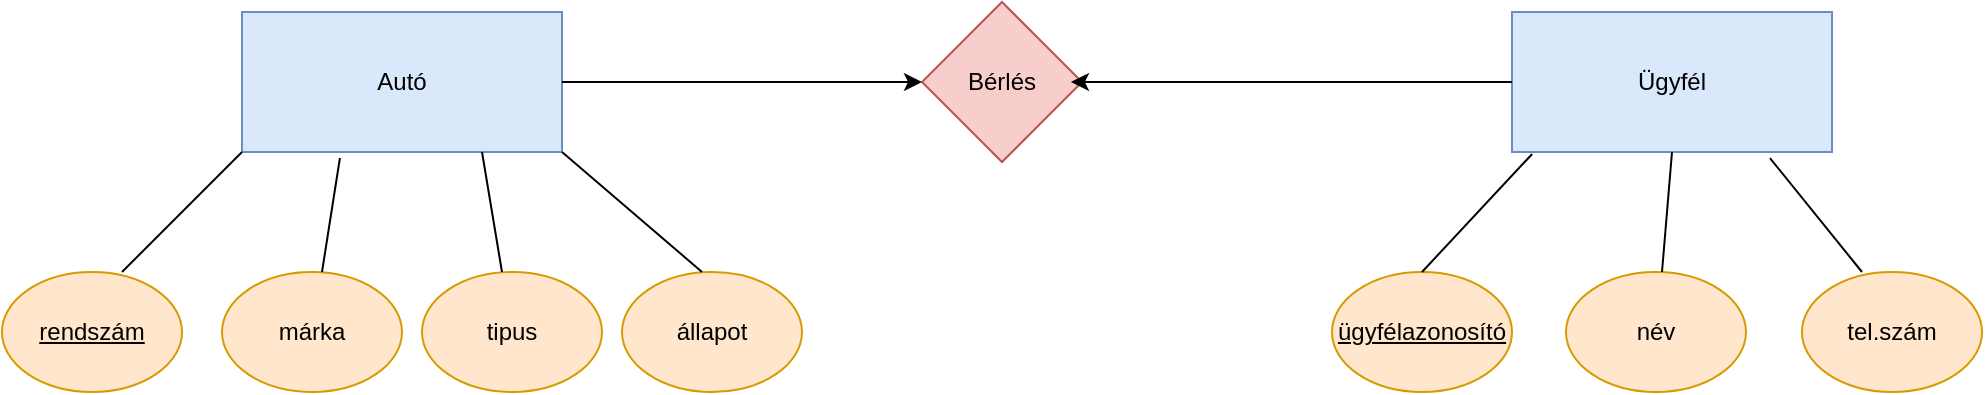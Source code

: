 <mxfile version="24.7.17">
  <diagram name="1 oldal" id="ZYxnsCM2_cjTRUYWAaXu">
    <mxGraphModel dx="1725" dy="782" grid="1" gridSize="10" guides="1" tooltips="1" connect="1" arrows="1" fold="1" page="1" pageScale="1" pageWidth="291" pageHeight="413" math="0" shadow="0">
      <root>
        <mxCell id="0" />
        <mxCell id="1" parent="0" />
        <mxCell id="Ieq8klNrTCmySYKByaQ4-1" value="Autó" style="rounded=0;whiteSpace=wrap;html=1;fillColor=#dae8fc;strokeColor=#6c8ebf;" vertex="1" parent="1">
          <mxGeometry x="-170" y="130" width="160" height="70" as="geometry" />
        </mxCell>
        <mxCell id="Ieq8klNrTCmySYKByaQ4-2" value="Ügyfél" style="rounded=0;whiteSpace=wrap;html=1;fillColor=#dae8fc;strokeColor=#6c8ebf;" vertex="1" parent="1">
          <mxGeometry x="465" y="130" width="160" height="70" as="geometry" />
        </mxCell>
        <mxCell id="Ieq8klNrTCmySYKByaQ4-3" value="Bérlés" style="rhombus;whiteSpace=wrap;html=1;fillColor=#f8cecc;strokeColor=#b85450;" vertex="1" parent="1">
          <mxGeometry x="170" y="125" width="80" height="80" as="geometry" />
        </mxCell>
        <mxCell id="Ieq8klNrTCmySYKByaQ4-4" value="" style="endArrow=classic;html=1;rounded=0;entryX=0;entryY=0.5;entryDx=0;entryDy=0;exitX=1;exitY=0.5;exitDx=0;exitDy=0;" edge="1" parent="1" source="Ieq8klNrTCmySYKByaQ4-1" target="Ieq8klNrTCmySYKByaQ4-3">
          <mxGeometry width="50" height="50" relative="1" as="geometry">
            <mxPoint x="-80" y="175" as="sourcePoint" />
            <mxPoint x="-30" y="125" as="targetPoint" />
          </mxGeometry>
        </mxCell>
        <mxCell id="Ieq8klNrTCmySYKByaQ4-5" value="" style="endArrow=classic;html=1;rounded=0;exitX=0;exitY=0.5;exitDx=0;exitDy=0;entryX=0.931;entryY=0.5;entryDx=0;entryDy=0;entryPerimeter=0;" edge="1" parent="1" source="Ieq8klNrTCmySYKByaQ4-2" target="Ieq8klNrTCmySYKByaQ4-3">
          <mxGeometry width="50" height="50" relative="1" as="geometry">
            <mxPoint x="120" y="420" as="sourcePoint" />
            <mxPoint x="190" y="165" as="targetPoint" />
            <Array as="points" />
          </mxGeometry>
        </mxCell>
        <mxCell id="Ieq8klNrTCmySYKByaQ4-6" value="&lt;u&gt;rendszám&lt;/u&gt;" style="ellipse;whiteSpace=wrap;html=1;fillColor=#ffe6cc;strokeColor=#d79b00;" vertex="1" parent="1">
          <mxGeometry x="-290" y="260" width="90" height="60" as="geometry" />
        </mxCell>
        <mxCell id="Ieq8klNrTCmySYKByaQ4-7" value="márka" style="ellipse;whiteSpace=wrap;html=1;fillColor=#ffe6cc;strokeColor=#d79b00;" vertex="1" parent="1">
          <mxGeometry x="-180" y="260" width="90" height="60" as="geometry" />
        </mxCell>
        <mxCell id="Ieq8klNrTCmySYKByaQ4-8" value="tipus" style="ellipse;whiteSpace=wrap;html=1;fillColor=#ffe6cc;strokeColor=#d79b00;" vertex="1" parent="1">
          <mxGeometry x="-80" y="260" width="90" height="60" as="geometry" />
        </mxCell>
        <mxCell id="Ieq8klNrTCmySYKByaQ4-9" value="állapot" style="ellipse;whiteSpace=wrap;html=1;fillColor=#ffe6cc;strokeColor=#d79b00;" vertex="1" parent="1">
          <mxGeometry x="20" y="260" width="90" height="60" as="geometry" />
        </mxCell>
        <mxCell id="Ieq8klNrTCmySYKByaQ4-10" value="&lt;u&gt;ügyfélazonosító&lt;/u&gt;" style="ellipse;whiteSpace=wrap;html=1;fillColor=#ffe6cc;strokeColor=#d79b00;" vertex="1" parent="1">
          <mxGeometry x="375" y="260" width="90" height="60" as="geometry" />
        </mxCell>
        <mxCell id="Ieq8klNrTCmySYKByaQ4-11" value="név" style="ellipse;whiteSpace=wrap;html=1;fillColor=#ffe6cc;strokeColor=#d79b00;" vertex="1" parent="1">
          <mxGeometry x="492" y="260" width="90" height="60" as="geometry" />
        </mxCell>
        <mxCell id="Ieq8klNrTCmySYKByaQ4-12" value="tel.szám" style="ellipse;whiteSpace=wrap;html=1;fillColor=#ffe6cc;strokeColor=#d79b00;" vertex="1" parent="1">
          <mxGeometry x="610" y="260" width="90" height="60" as="geometry" />
        </mxCell>
        <mxCell id="Ieq8klNrTCmySYKByaQ4-14" value="" style="endArrow=none;html=1;rounded=0;entryX=0;entryY=1;entryDx=0;entryDy=0;" edge="1" parent="1" target="Ieq8klNrTCmySYKByaQ4-1">
          <mxGeometry width="50" height="50" relative="1" as="geometry">
            <mxPoint x="-230" y="260" as="sourcePoint" />
            <mxPoint x="-180" y="210" as="targetPoint" />
          </mxGeometry>
        </mxCell>
        <mxCell id="Ieq8klNrTCmySYKByaQ4-15" value="" style="endArrow=none;html=1;rounded=0;entryX=0.306;entryY=1.043;entryDx=0;entryDy=0;entryPerimeter=0;" edge="1" parent="1" target="Ieq8klNrTCmySYKByaQ4-1">
          <mxGeometry width="50" height="50" relative="1" as="geometry">
            <mxPoint x="-130" y="260" as="sourcePoint" />
            <mxPoint x="-80" y="210" as="targetPoint" />
          </mxGeometry>
        </mxCell>
        <mxCell id="Ieq8klNrTCmySYKByaQ4-16" value="" style="endArrow=none;html=1;rounded=0;entryX=0.75;entryY=1;entryDx=0;entryDy=0;" edge="1" parent="1" target="Ieq8klNrTCmySYKByaQ4-1">
          <mxGeometry width="50" height="50" relative="1" as="geometry">
            <mxPoint x="-40" y="260" as="sourcePoint" />
            <mxPoint x="10" y="210" as="targetPoint" />
          </mxGeometry>
        </mxCell>
        <mxCell id="Ieq8klNrTCmySYKByaQ4-17" value="" style="endArrow=none;html=1;rounded=0;entryX=1;entryY=1;entryDx=0;entryDy=0;" edge="1" parent="1" target="Ieq8klNrTCmySYKByaQ4-1">
          <mxGeometry width="50" height="50" relative="1" as="geometry">
            <mxPoint x="60" y="260" as="sourcePoint" />
            <mxPoint x="110" y="210" as="targetPoint" />
          </mxGeometry>
        </mxCell>
        <mxCell id="Ieq8klNrTCmySYKByaQ4-18" value="" style="endArrow=none;html=1;rounded=0;entryX=0.063;entryY=1.014;entryDx=0;entryDy=0;entryPerimeter=0;" edge="1" parent="1" target="Ieq8klNrTCmySYKByaQ4-2">
          <mxGeometry width="50" height="50" relative="1" as="geometry">
            <mxPoint x="420" y="260" as="sourcePoint" />
            <mxPoint x="470" y="210" as="targetPoint" />
          </mxGeometry>
        </mxCell>
        <mxCell id="Ieq8klNrTCmySYKByaQ4-19" value="" style="endArrow=none;html=1;rounded=0;entryX=0.5;entryY=1;entryDx=0;entryDy=0;" edge="1" parent="1" target="Ieq8klNrTCmySYKByaQ4-2">
          <mxGeometry width="50" height="50" relative="1" as="geometry">
            <mxPoint x="540" y="260" as="sourcePoint" />
            <mxPoint x="590" y="210" as="targetPoint" />
          </mxGeometry>
        </mxCell>
        <mxCell id="Ieq8klNrTCmySYKByaQ4-20" value="" style="endArrow=none;html=1;rounded=0;entryX=0.806;entryY=1.043;entryDx=0;entryDy=0;entryPerimeter=0;" edge="1" parent="1" target="Ieq8klNrTCmySYKByaQ4-2">
          <mxGeometry width="50" height="50" relative="1" as="geometry">
            <mxPoint x="640" y="260" as="sourcePoint" />
            <mxPoint x="690" y="210" as="targetPoint" />
          </mxGeometry>
        </mxCell>
      </root>
    </mxGraphModel>
  </diagram>
</mxfile>
